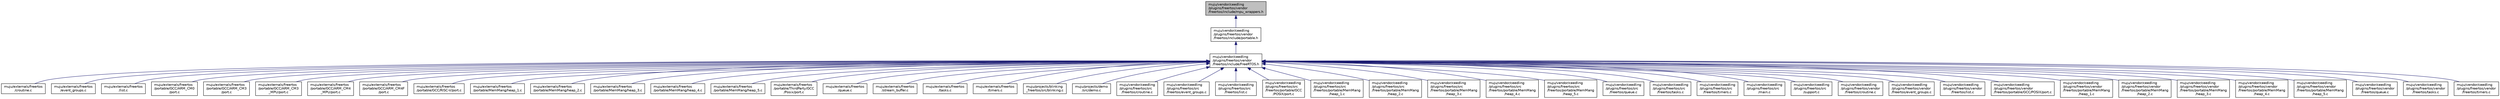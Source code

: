 digraph "muju/vendor/ceedling/plugins/freertos/vendor/freertos/include/mpu_wrappers.h"
{
  edge [fontname="Helvetica",fontsize="10",labelfontname="Helvetica",labelfontsize="10"];
  node [fontname="Helvetica",fontsize="10",shape=record];
  Node1 [label="muju/vendor/ceedling\l/plugins/freertos/vendor\l/freertos/include/mpu_wrappers.h",height=0.2,width=0.4,color="black", fillcolor="grey75", style="filled", fontcolor="black"];
  Node1 -> Node2 [dir="back",color="midnightblue",fontsize="10",style="solid"];
  Node2 [label="muju/vendor/ceedling\l/plugins/freertos/vendor\l/freertos/include/portable.h",height=0.2,width=0.4,color="black", fillcolor="white", style="filled",URL="$vendor_2ceedling_2plugins_2freertos_2vendor_2freertos_2include_2portable_8h.html"];
  Node2 -> Node3 [dir="back",color="midnightblue",fontsize="10",style="solid"];
  Node3 [label="muju/vendor/ceedling\l/plugins/freertos/vendor\l/freertos/include/FreeRTOS.h",height=0.2,width=0.4,color="black", fillcolor="white", style="filled",URL="$vendor_2ceedling_2plugins_2freertos_2vendor_2freertos_2include_2_free_r_t_o_s_8h.html"];
  Node3 -> Node4 [dir="back",color="midnightblue",fontsize="10",style="solid"];
  Node4 [label="muju/externals/freertos\l/croutine.c",height=0.2,width=0.4,color="black", fillcolor="white", style="filled",URL="$externals_2freertos_2croutine_8c.html"];
  Node3 -> Node5 [dir="back",color="midnightblue",fontsize="10",style="solid"];
  Node5 [label="muju/externals/freertos\l/event_groups.c",height=0.2,width=0.4,color="black", fillcolor="white", style="filled",URL="$externals_2freertos_2event__groups_8c.html"];
  Node3 -> Node6 [dir="back",color="midnightblue",fontsize="10",style="solid"];
  Node6 [label="muju/externals/freertos\l/list.c",height=0.2,width=0.4,color="black", fillcolor="white", style="filled",URL="$externals_2freertos_2list_8c.html"];
  Node3 -> Node7 [dir="back",color="midnightblue",fontsize="10",style="solid"];
  Node7 [label="muju/externals/freertos\l/portable/GCC/ARM_CM0\l/port.c",height=0.2,width=0.4,color="black", fillcolor="white", style="filled",URL="$externals_2freertos_2portable_2_g_c_c_2_a_r_m___c_m0_2port_8c.html"];
  Node3 -> Node8 [dir="back",color="midnightblue",fontsize="10",style="solid"];
  Node8 [label="muju/externals/freertos\l/portable/GCC/ARM_CM3\l/port.c",height=0.2,width=0.4,color="black", fillcolor="white", style="filled",URL="$externals_2freertos_2portable_2_g_c_c_2_a_r_m___c_m3_2port_8c.html"];
  Node3 -> Node9 [dir="back",color="midnightblue",fontsize="10",style="solid"];
  Node9 [label="muju/externals/freertos\l/portable/GCC/ARM_CM3\l_MPU/port.c",height=0.2,width=0.4,color="black", fillcolor="white", style="filled",URL="$externals_2freertos_2portable_2_g_c_c_2_a_r_m___c_m3___m_p_u_2port_8c.html"];
  Node3 -> Node10 [dir="back",color="midnightblue",fontsize="10",style="solid"];
  Node10 [label="muju/externals/freertos\l/portable/GCC/ARM_CM4\l_MPU/port.c",height=0.2,width=0.4,color="black", fillcolor="white", style="filled",URL="$externals_2freertos_2portable_2_g_c_c_2_a_r_m___c_m4___m_p_u_2port_8c.html"];
  Node3 -> Node11 [dir="back",color="midnightblue",fontsize="10",style="solid"];
  Node11 [label="muju/externals/freertos\l/portable/GCC/ARM_CM4F\l/port.c",height=0.2,width=0.4,color="black", fillcolor="white", style="filled",URL="$externals_2freertos_2portable_2_g_c_c_2_a_r_m___c_m4_f_2port_8c.html"];
  Node3 -> Node12 [dir="back",color="midnightblue",fontsize="10",style="solid"];
  Node12 [label="muju/externals/freertos\l/portable/GCC/RISC-V/port.c",height=0.2,width=0.4,color="black", fillcolor="white", style="filled",URL="$externals_2freertos_2portable_2_g_c_c_2_r_i_s_c-_v_2port_8c.html"];
  Node3 -> Node13 [dir="back",color="midnightblue",fontsize="10",style="solid"];
  Node13 [label="muju/externals/freertos\l/portable/MemMang/heap_1.c",height=0.2,width=0.4,color="black", fillcolor="white", style="filled",URL="$externals_2freertos_2portable_2_mem_mang_2heap__1_8c.html"];
  Node3 -> Node14 [dir="back",color="midnightblue",fontsize="10",style="solid"];
  Node14 [label="muju/externals/freertos\l/portable/MemMang/heap_2.c",height=0.2,width=0.4,color="black", fillcolor="white", style="filled",URL="$externals_2freertos_2portable_2_mem_mang_2heap__2_8c.html"];
  Node3 -> Node15 [dir="back",color="midnightblue",fontsize="10",style="solid"];
  Node15 [label="muju/externals/freertos\l/portable/MemMang/heap_3.c",height=0.2,width=0.4,color="black", fillcolor="white", style="filled",URL="$externals_2freertos_2portable_2_mem_mang_2heap__3_8c.html"];
  Node3 -> Node16 [dir="back",color="midnightblue",fontsize="10",style="solid"];
  Node16 [label="muju/externals/freertos\l/portable/MemMang/heap_4.c",height=0.2,width=0.4,color="black", fillcolor="white", style="filled",URL="$externals_2freertos_2portable_2_mem_mang_2heap__4_8c.html"];
  Node3 -> Node17 [dir="back",color="midnightblue",fontsize="10",style="solid"];
  Node17 [label="muju/externals/freertos\l/portable/MemMang/heap_5.c",height=0.2,width=0.4,color="black", fillcolor="white", style="filled",URL="$externals_2freertos_2portable_2_mem_mang_2heap__5_8c.html"];
  Node3 -> Node18 [dir="back",color="midnightblue",fontsize="10",style="solid"];
  Node18 [label="muju/externals/freertos\l/portable/ThirdParty/GCC\l/Posix/port.c",height=0.2,width=0.4,color="black", fillcolor="white", style="filled",URL="$externals_2freertos_2portable_2_third_party_2_g_c_c_2_posix_2port_8c.html"];
  Node3 -> Node19 [dir="back",color="midnightblue",fontsize="10",style="solid"];
  Node19 [label="muju/externals/freertos\l/queue.c",height=0.2,width=0.4,color="black", fillcolor="white", style="filled",URL="$externals_2freertos_2queue_8c.html"];
  Node3 -> Node20 [dir="back",color="midnightblue",fontsize="10",style="solid"];
  Node20 [label="muju/externals/freertos\l/stream_buffer.c",height=0.2,width=0.4,color="black", fillcolor="white", style="filled",URL="$stream__buffer_8c.html"];
  Node3 -> Node21 [dir="back",color="midnightblue",fontsize="10",style="solid"];
  Node21 [label="muju/externals/freertos\l/tasks.c",height=0.2,width=0.4,color="black", fillcolor="white", style="filled",URL="$externals_2freertos_2tasks_8c.html"];
  Node3 -> Node22 [dir="back",color="midnightblue",fontsize="10",style="solid"];
  Node22 [label="muju/externals/freertos\l/timers.c",height=0.2,width=0.4,color="black", fillcolor="white", style="filled",URL="$externals_2freertos_2timers_8c.html"];
  Node3 -> Node23 [dir="back",color="midnightblue",fontsize="10",style="solid"];
  Node23 [label="muju/projects/blinking\l_freertos/src/blinking.c",height=0.2,width=0.4,color="black", fillcolor="white", style="filled",URL="$blinking_8c.html",tooltip="Ejemplo de un led parpadeando. "];
  Node3 -> Node24 [dir="back",color="midnightblue",fontsize="10",style="solid"];
  Node24 [label="muju/projects/demo\l/src/demo.c",height=0.2,width=0.4,color="black", fillcolor="white", style="filled",URL="$demo_8c.html"];
  Node3 -> Node25 [dir="back",color="midnightblue",fontsize="10",style="solid"];
  Node25 [label="muju/vendor/ceedling\l/plugins/freertos/src\l/freertos/croutine.c",height=0.2,width=0.4,color="black", fillcolor="white", style="filled",URL="$vendor_2ceedling_2plugins_2freertos_2src_2freertos_2croutine_8c.html"];
  Node3 -> Node26 [dir="back",color="midnightblue",fontsize="10",style="solid"];
  Node26 [label="muju/vendor/ceedling\l/plugins/freertos/src\l/freertos/event_groups.c",height=0.2,width=0.4,color="black", fillcolor="white", style="filled",URL="$vendor_2ceedling_2plugins_2freertos_2src_2freertos_2event__groups_8c.html"];
  Node3 -> Node27 [dir="back",color="midnightblue",fontsize="10",style="solid"];
  Node27 [label="muju/vendor/ceedling\l/plugins/freertos/src\l/freertos/list.c",height=0.2,width=0.4,color="black", fillcolor="white", style="filled",URL="$vendor_2ceedling_2plugins_2freertos_2src_2freertos_2list_8c.html"];
  Node3 -> Node28 [dir="back",color="midnightblue",fontsize="10",style="solid"];
  Node28 [label="muju/vendor/ceedling\l/plugins/freertos/src\l/freertos/portable/GCC\l/POSIX/port.c",height=0.2,width=0.4,color="black", fillcolor="white", style="filled",URL="$vendor_2ceedling_2plugins_2freertos_2src_2freertos_2portable_2_g_c_c_2_p_o_s_i_x_2port_8c.html"];
  Node3 -> Node29 [dir="back",color="midnightblue",fontsize="10",style="solid"];
  Node29 [label="muju/vendor/ceedling\l/plugins/freertos/src\l/freertos/portable/MemMang\l/heap_1.c",height=0.2,width=0.4,color="black", fillcolor="white", style="filled",URL="$vendor_2ceedling_2plugins_2freertos_2src_2freertos_2portable_2_mem_mang_2heap__1_8c.html"];
  Node3 -> Node30 [dir="back",color="midnightblue",fontsize="10",style="solid"];
  Node30 [label="muju/vendor/ceedling\l/plugins/freertos/src\l/freertos/portable/MemMang\l/heap_2.c",height=0.2,width=0.4,color="black", fillcolor="white", style="filled",URL="$vendor_2ceedling_2plugins_2freertos_2src_2freertos_2portable_2_mem_mang_2heap__2_8c.html"];
  Node3 -> Node31 [dir="back",color="midnightblue",fontsize="10",style="solid"];
  Node31 [label="muju/vendor/ceedling\l/plugins/freertos/src\l/freertos/portable/MemMang\l/heap_3.c",height=0.2,width=0.4,color="black", fillcolor="white", style="filled",URL="$vendor_2ceedling_2plugins_2freertos_2src_2freertos_2portable_2_mem_mang_2heap__3_8c.html"];
  Node3 -> Node32 [dir="back",color="midnightblue",fontsize="10",style="solid"];
  Node32 [label="muju/vendor/ceedling\l/plugins/freertos/src\l/freertos/portable/MemMang\l/heap_4.c",height=0.2,width=0.4,color="black", fillcolor="white", style="filled",URL="$vendor_2ceedling_2plugins_2freertos_2src_2freertos_2portable_2_mem_mang_2heap__4_8c.html"];
  Node3 -> Node33 [dir="back",color="midnightblue",fontsize="10",style="solid"];
  Node33 [label="muju/vendor/ceedling\l/plugins/freertos/src\l/freertos/portable/MemMang\l/heap_5.c",height=0.2,width=0.4,color="black", fillcolor="white", style="filled",URL="$vendor_2ceedling_2plugins_2freertos_2src_2freertos_2portable_2_mem_mang_2heap__5_8c.html"];
  Node3 -> Node34 [dir="back",color="midnightblue",fontsize="10",style="solid"];
  Node34 [label="muju/vendor/ceedling\l/plugins/freertos/src\l/freertos/queue.c",height=0.2,width=0.4,color="black", fillcolor="white", style="filled",URL="$vendor_2ceedling_2plugins_2freertos_2src_2freertos_2queue_8c.html"];
  Node3 -> Node35 [dir="back",color="midnightblue",fontsize="10",style="solid"];
  Node35 [label="muju/vendor/ceedling\l/plugins/freertos/src\l/freertos/tasks.c",height=0.2,width=0.4,color="black", fillcolor="white", style="filled",URL="$vendor_2ceedling_2plugins_2freertos_2src_2freertos_2tasks_8c.html"];
  Node3 -> Node36 [dir="back",color="midnightblue",fontsize="10",style="solid"];
  Node36 [label="muju/vendor/ceedling\l/plugins/freertos/src\l/freertos/timers.c",height=0.2,width=0.4,color="black", fillcolor="white", style="filled",URL="$vendor_2ceedling_2plugins_2freertos_2src_2freertos_2timers_8c.html"];
  Node3 -> Node37 [dir="back",color="midnightblue",fontsize="10",style="solid"];
  Node37 [label="muju/vendor/ceedling\l/plugins/freertos/src\l/main.c",height=0.2,width=0.4,color="black", fillcolor="white", style="filled",URL="$muju_2vendor_2ceedling_2plugins_2freertos_2src_2main_8c.html"];
  Node3 -> Node38 [dir="back",color="midnightblue",fontsize="10",style="solid"];
  Node38 [label="muju/vendor/ceedling\l/plugins/freertos/src\l/support.c",height=0.2,width=0.4,color="black", fillcolor="white", style="filled",URL="$support_8c.html"];
  Node3 -> Node39 [dir="back",color="midnightblue",fontsize="10",style="solid"];
  Node39 [label="muju/vendor/ceedling\l/plugins/freertos/vendor\l/freertos/croutine.c",height=0.2,width=0.4,color="black", fillcolor="white", style="filled",URL="$vendor_2ceedling_2plugins_2freertos_2vendor_2freertos_2croutine_8c.html"];
  Node3 -> Node40 [dir="back",color="midnightblue",fontsize="10",style="solid"];
  Node40 [label="muju/vendor/ceedling\l/plugins/freertos/vendor\l/freertos/event_groups.c",height=0.2,width=0.4,color="black", fillcolor="white", style="filled",URL="$vendor_2ceedling_2plugins_2freertos_2vendor_2freertos_2event__groups_8c.html"];
  Node3 -> Node41 [dir="back",color="midnightblue",fontsize="10",style="solid"];
  Node41 [label="muju/vendor/ceedling\l/plugins/freertos/vendor\l/freertos/list.c",height=0.2,width=0.4,color="black", fillcolor="white", style="filled",URL="$vendor_2ceedling_2plugins_2freertos_2vendor_2freertos_2list_8c.html"];
  Node3 -> Node42 [dir="back",color="midnightblue",fontsize="10",style="solid"];
  Node42 [label="muju/vendor/ceedling\l/plugins/freertos/vendor\l/freertos/portable/GCC/POSIX/port.c",height=0.2,width=0.4,color="black", fillcolor="white", style="filled",URL="$vendor_2ceedling_2plugins_2freertos_2vendor_2freertos_2portable_2_g_c_c_2_p_o_s_i_x_2port_8c.html"];
  Node3 -> Node43 [dir="back",color="midnightblue",fontsize="10",style="solid"];
  Node43 [label="muju/vendor/ceedling\l/plugins/freertos/vendor\l/freertos/portable/MemMang\l/heap_1.c",height=0.2,width=0.4,color="black", fillcolor="white", style="filled",URL="$vendor_2ceedling_2plugins_2freertos_2vendor_2freertos_2portable_2_mem_mang_2heap__1_8c.html"];
  Node3 -> Node44 [dir="back",color="midnightblue",fontsize="10",style="solid"];
  Node44 [label="muju/vendor/ceedling\l/plugins/freertos/vendor\l/freertos/portable/MemMang\l/heap_2.c",height=0.2,width=0.4,color="black", fillcolor="white", style="filled",URL="$vendor_2ceedling_2plugins_2freertos_2vendor_2freertos_2portable_2_mem_mang_2heap__2_8c.html"];
  Node3 -> Node45 [dir="back",color="midnightblue",fontsize="10",style="solid"];
  Node45 [label="muju/vendor/ceedling\l/plugins/freertos/vendor\l/freertos/portable/MemMang\l/heap_3.c",height=0.2,width=0.4,color="black", fillcolor="white", style="filled",URL="$vendor_2ceedling_2plugins_2freertos_2vendor_2freertos_2portable_2_mem_mang_2heap__3_8c.html"];
  Node3 -> Node46 [dir="back",color="midnightblue",fontsize="10",style="solid"];
  Node46 [label="muju/vendor/ceedling\l/plugins/freertos/vendor\l/freertos/portable/MemMang\l/heap_4.c",height=0.2,width=0.4,color="black", fillcolor="white", style="filled",URL="$vendor_2ceedling_2plugins_2freertos_2vendor_2freertos_2portable_2_mem_mang_2heap__4_8c.html"];
  Node3 -> Node47 [dir="back",color="midnightblue",fontsize="10",style="solid"];
  Node47 [label="muju/vendor/ceedling\l/plugins/freertos/vendor\l/freertos/portable/MemMang\l/heap_5.c",height=0.2,width=0.4,color="black", fillcolor="white", style="filled",URL="$vendor_2ceedling_2plugins_2freertos_2vendor_2freertos_2portable_2_mem_mang_2heap__5_8c.html"];
  Node3 -> Node48 [dir="back",color="midnightblue",fontsize="10",style="solid"];
  Node48 [label="muju/vendor/ceedling\l/plugins/freertos/vendor\l/freertos/queue.c",height=0.2,width=0.4,color="black", fillcolor="white", style="filled",URL="$vendor_2ceedling_2plugins_2freertos_2vendor_2freertos_2queue_8c.html"];
  Node3 -> Node49 [dir="back",color="midnightblue",fontsize="10",style="solid"];
  Node49 [label="muju/vendor/ceedling\l/plugins/freertos/vendor\l/freertos/tasks.c",height=0.2,width=0.4,color="black", fillcolor="white", style="filled",URL="$vendor_2ceedling_2plugins_2freertos_2vendor_2freertos_2tasks_8c.html"];
  Node3 -> Node50 [dir="back",color="midnightblue",fontsize="10",style="solid"];
  Node50 [label="muju/vendor/ceedling\l/plugins/freertos/vendor\l/freertos/timers.c",height=0.2,width=0.4,color="black", fillcolor="white", style="filled",URL="$vendor_2ceedling_2plugins_2freertos_2vendor_2freertos_2timers_8c.html"];
}
